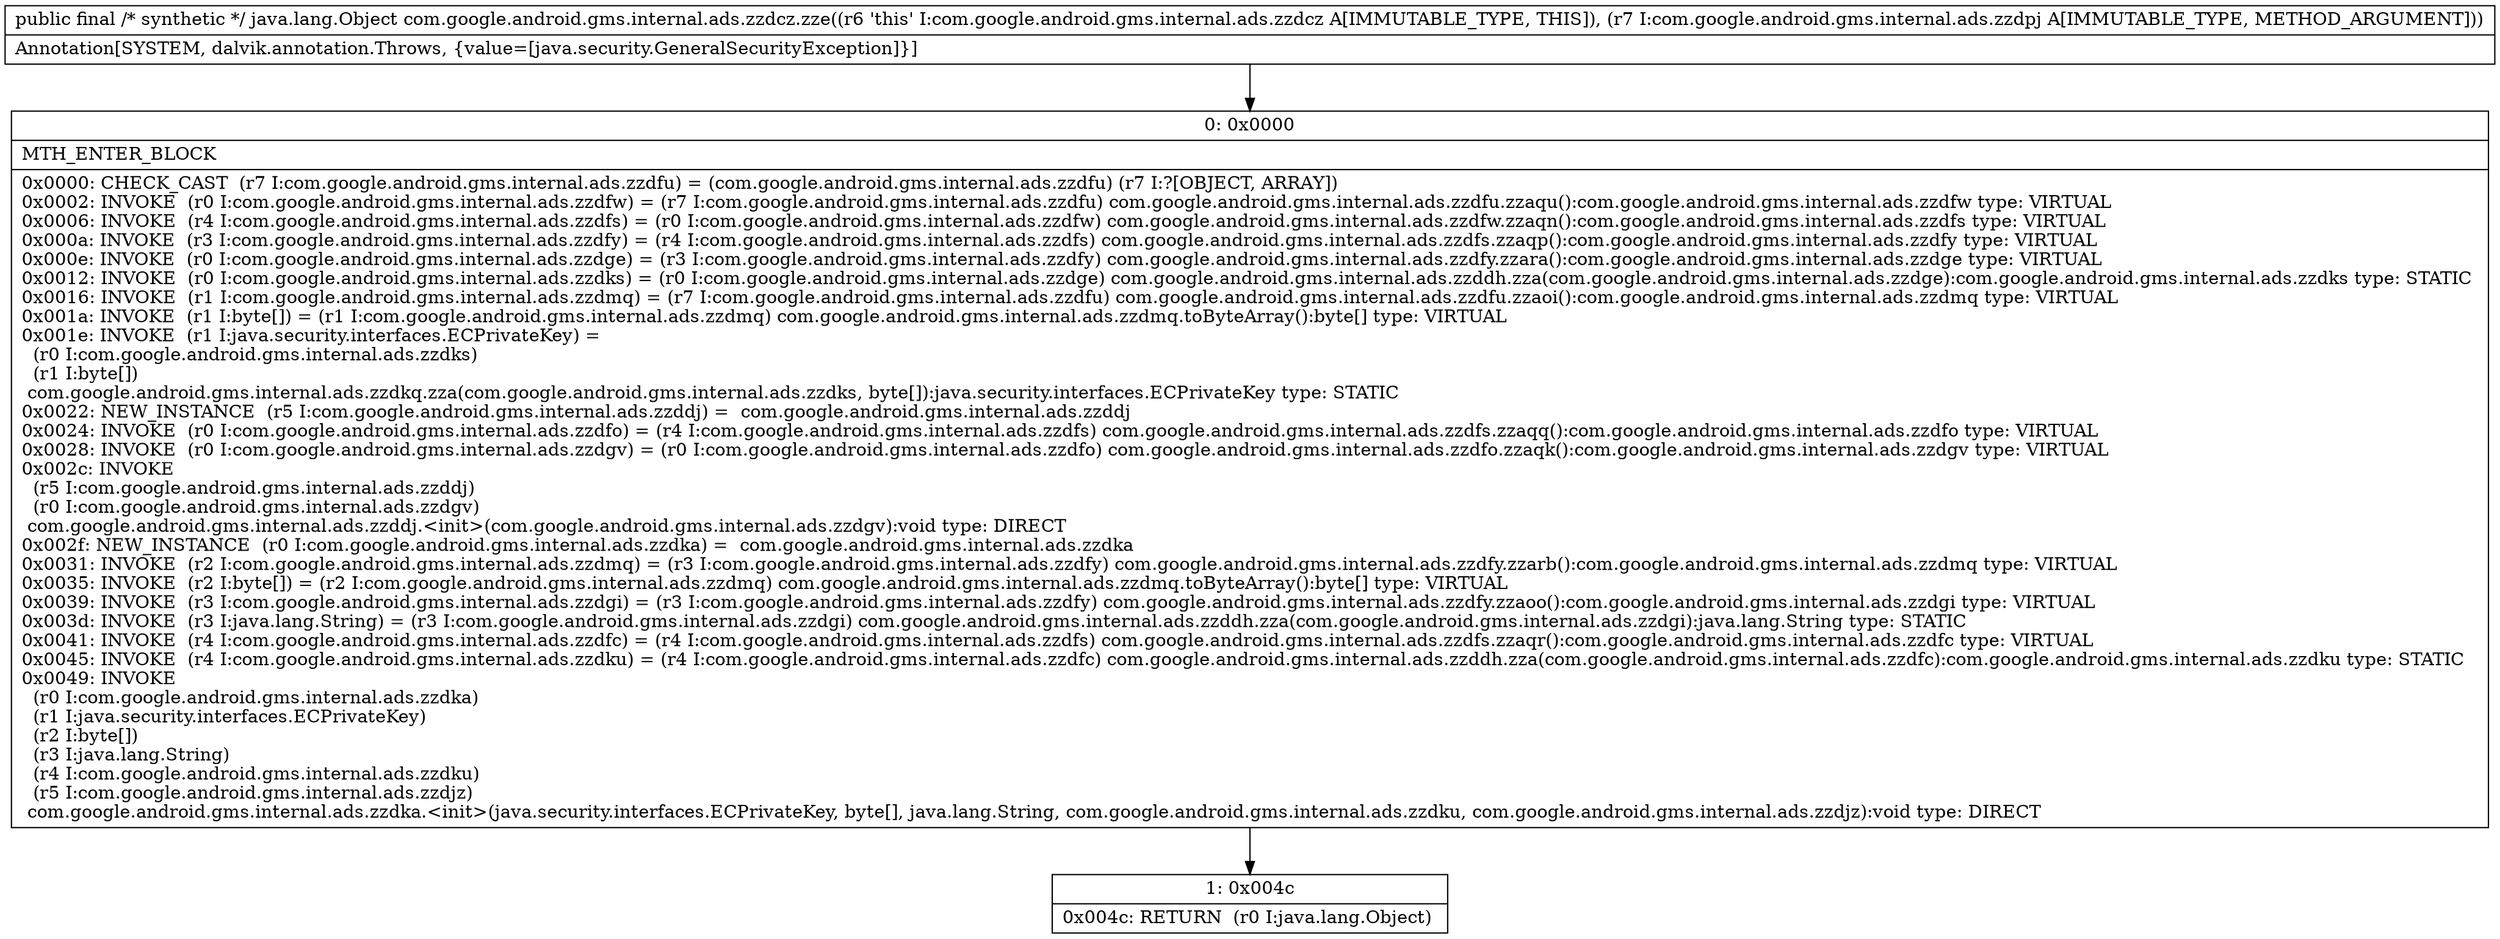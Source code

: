 digraph "CFG forcom.google.android.gms.internal.ads.zzdcz.zze(Lcom\/google\/android\/gms\/internal\/ads\/zzdpj;)Ljava\/lang\/Object;" {
Node_0 [shape=record,label="{0\:\ 0x0000|MTH_ENTER_BLOCK\l|0x0000: CHECK_CAST  (r7 I:com.google.android.gms.internal.ads.zzdfu) = (com.google.android.gms.internal.ads.zzdfu) (r7 I:?[OBJECT, ARRAY]) \l0x0002: INVOKE  (r0 I:com.google.android.gms.internal.ads.zzdfw) = (r7 I:com.google.android.gms.internal.ads.zzdfu) com.google.android.gms.internal.ads.zzdfu.zzaqu():com.google.android.gms.internal.ads.zzdfw type: VIRTUAL \l0x0006: INVOKE  (r4 I:com.google.android.gms.internal.ads.zzdfs) = (r0 I:com.google.android.gms.internal.ads.zzdfw) com.google.android.gms.internal.ads.zzdfw.zzaqn():com.google.android.gms.internal.ads.zzdfs type: VIRTUAL \l0x000a: INVOKE  (r3 I:com.google.android.gms.internal.ads.zzdfy) = (r4 I:com.google.android.gms.internal.ads.zzdfs) com.google.android.gms.internal.ads.zzdfs.zzaqp():com.google.android.gms.internal.ads.zzdfy type: VIRTUAL \l0x000e: INVOKE  (r0 I:com.google.android.gms.internal.ads.zzdge) = (r3 I:com.google.android.gms.internal.ads.zzdfy) com.google.android.gms.internal.ads.zzdfy.zzara():com.google.android.gms.internal.ads.zzdge type: VIRTUAL \l0x0012: INVOKE  (r0 I:com.google.android.gms.internal.ads.zzdks) = (r0 I:com.google.android.gms.internal.ads.zzdge) com.google.android.gms.internal.ads.zzddh.zza(com.google.android.gms.internal.ads.zzdge):com.google.android.gms.internal.ads.zzdks type: STATIC \l0x0016: INVOKE  (r1 I:com.google.android.gms.internal.ads.zzdmq) = (r7 I:com.google.android.gms.internal.ads.zzdfu) com.google.android.gms.internal.ads.zzdfu.zzaoi():com.google.android.gms.internal.ads.zzdmq type: VIRTUAL \l0x001a: INVOKE  (r1 I:byte[]) = (r1 I:com.google.android.gms.internal.ads.zzdmq) com.google.android.gms.internal.ads.zzdmq.toByteArray():byte[] type: VIRTUAL \l0x001e: INVOKE  (r1 I:java.security.interfaces.ECPrivateKey) = \l  (r0 I:com.google.android.gms.internal.ads.zzdks)\l  (r1 I:byte[])\l com.google.android.gms.internal.ads.zzdkq.zza(com.google.android.gms.internal.ads.zzdks, byte[]):java.security.interfaces.ECPrivateKey type: STATIC \l0x0022: NEW_INSTANCE  (r5 I:com.google.android.gms.internal.ads.zzddj) =  com.google.android.gms.internal.ads.zzddj \l0x0024: INVOKE  (r0 I:com.google.android.gms.internal.ads.zzdfo) = (r4 I:com.google.android.gms.internal.ads.zzdfs) com.google.android.gms.internal.ads.zzdfs.zzaqq():com.google.android.gms.internal.ads.zzdfo type: VIRTUAL \l0x0028: INVOKE  (r0 I:com.google.android.gms.internal.ads.zzdgv) = (r0 I:com.google.android.gms.internal.ads.zzdfo) com.google.android.gms.internal.ads.zzdfo.zzaqk():com.google.android.gms.internal.ads.zzdgv type: VIRTUAL \l0x002c: INVOKE  \l  (r5 I:com.google.android.gms.internal.ads.zzddj)\l  (r0 I:com.google.android.gms.internal.ads.zzdgv)\l com.google.android.gms.internal.ads.zzddj.\<init\>(com.google.android.gms.internal.ads.zzdgv):void type: DIRECT \l0x002f: NEW_INSTANCE  (r0 I:com.google.android.gms.internal.ads.zzdka) =  com.google.android.gms.internal.ads.zzdka \l0x0031: INVOKE  (r2 I:com.google.android.gms.internal.ads.zzdmq) = (r3 I:com.google.android.gms.internal.ads.zzdfy) com.google.android.gms.internal.ads.zzdfy.zzarb():com.google.android.gms.internal.ads.zzdmq type: VIRTUAL \l0x0035: INVOKE  (r2 I:byte[]) = (r2 I:com.google.android.gms.internal.ads.zzdmq) com.google.android.gms.internal.ads.zzdmq.toByteArray():byte[] type: VIRTUAL \l0x0039: INVOKE  (r3 I:com.google.android.gms.internal.ads.zzdgi) = (r3 I:com.google.android.gms.internal.ads.zzdfy) com.google.android.gms.internal.ads.zzdfy.zzaoo():com.google.android.gms.internal.ads.zzdgi type: VIRTUAL \l0x003d: INVOKE  (r3 I:java.lang.String) = (r3 I:com.google.android.gms.internal.ads.zzdgi) com.google.android.gms.internal.ads.zzddh.zza(com.google.android.gms.internal.ads.zzdgi):java.lang.String type: STATIC \l0x0041: INVOKE  (r4 I:com.google.android.gms.internal.ads.zzdfc) = (r4 I:com.google.android.gms.internal.ads.zzdfs) com.google.android.gms.internal.ads.zzdfs.zzaqr():com.google.android.gms.internal.ads.zzdfc type: VIRTUAL \l0x0045: INVOKE  (r4 I:com.google.android.gms.internal.ads.zzdku) = (r4 I:com.google.android.gms.internal.ads.zzdfc) com.google.android.gms.internal.ads.zzddh.zza(com.google.android.gms.internal.ads.zzdfc):com.google.android.gms.internal.ads.zzdku type: STATIC \l0x0049: INVOKE  \l  (r0 I:com.google.android.gms.internal.ads.zzdka)\l  (r1 I:java.security.interfaces.ECPrivateKey)\l  (r2 I:byte[])\l  (r3 I:java.lang.String)\l  (r4 I:com.google.android.gms.internal.ads.zzdku)\l  (r5 I:com.google.android.gms.internal.ads.zzdjz)\l com.google.android.gms.internal.ads.zzdka.\<init\>(java.security.interfaces.ECPrivateKey, byte[], java.lang.String, com.google.android.gms.internal.ads.zzdku, com.google.android.gms.internal.ads.zzdjz):void type: DIRECT \l}"];
Node_1 [shape=record,label="{1\:\ 0x004c|0x004c: RETURN  (r0 I:java.lang.Object) \l}"];
MethodNode[shape=record,label="{public final \/* synthetic *\/ java.lang.Object com.google.android.gms.internal.ads.zzdcz.zze((r6 'this' I:com.google.android.gms.internal.ads.zzdcz A[IMMUTABLE_TYPE, THIS]), (r7 I:com.google.android.gms.internal.ads.zzdpj A[IMMUTABLE_TYPE, METHOD_ARGUMENT]))  | Annotation[SYSTEM, dalvik.annotation.Throws, \{value=[java.security.GeneralSecurityException]\}]\l}"];
MethodNode -> Node_0;
Node_0 -> Node_1;
}

